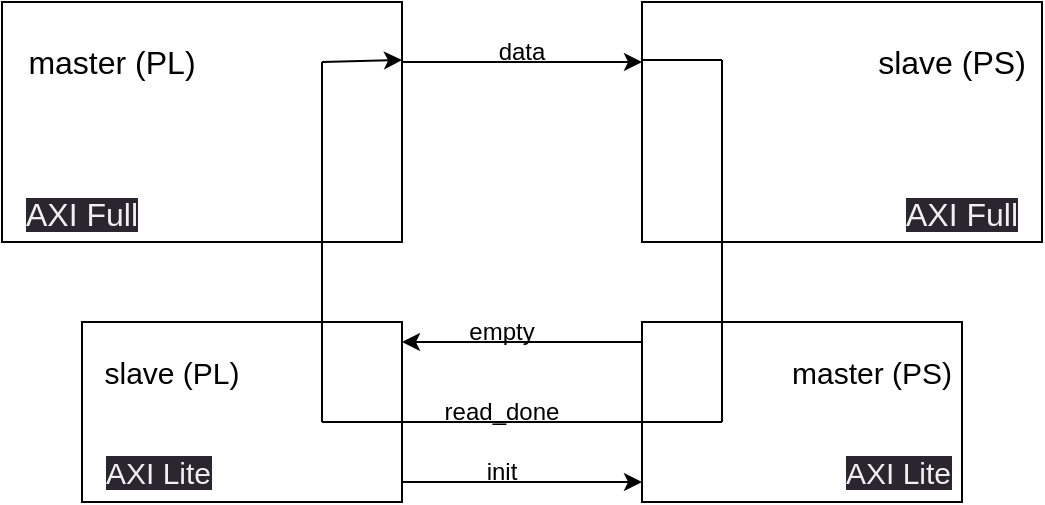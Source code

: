 <mxfile>
    <diagram id="Wrk2wQVx6MGn8k9tqS0q" name="Page-1">
        <mxGraphModel dx="1043" dy="596" grid="1" gridSize="10" guides="1" tooltips="1" connect="1" arrows="1" fold="1" page="1" pageScale="1" pageWidth="850" pageHeight="1100" math="0" shadow="0">
            <root>
                <mxCell id="0"/>
                <mxCell id="1" parent="0"/>
                <mxCell id="11" style="edgeStyle=none;html=1;exitX=1;exitY=0.25;exitDx=0;exitDy=0;entryX=0;entryY=0.25;entryDx=0;entryDy=0;" edge="1" parent="1" source="2" target="4">
                    <mxGeometry relative="1" as="geometry"/>
                </mxCell>
                <mxCell id="2" value="" style="whiteSpace=wrap;html=1;" vertex="1" parent="1">
                    <mxGeometry x="120" y="120" width="200" height="120" as="geometry"/>
                </mxCell>
                <mxCell id="4" value="" style="whiteSpace=wrap;html=1;" vertex="1" parent="1">
                    <mxGeometry x="440" y="120" width="200" height="120" as="geometry"/>
                </mxCell>
                <mxCell id="6" value="&lt;font style=&quot;font-size: 16px;&quot;&gt;master (PL)&lt;br&gt;&lt;/font&gt;" style="text;strokeColor=none;align=center;fillColor=none;html=1;verticalAlign=middle;whiteSpace=wrap;rounded=0;" vertex="1" parent="1">
                    <mxGeometry x="120" y="120" width="110" height="60" as="geometry"/>
                </mxCell>
                <mxCell id="7" value="&lt;font style=&quot;font-size: 16px;&quot;&gt;slave (PS)&lt;br&gt;&lt;/font&gt;" style="text;strokeColor=none;align=center;fillColor=none;html=1;verticalAlign=middle;whiteSpace=wrap;rounded=0;" vertex="1" parent="1">
                    <mxGeometry x="550" y="120" width="90" height="60" as="geometry"/>
                </mxCell>
                <mxCell id="17" value="data" style="text;strokeColor=none;align=center;fillColor=none;html=1;verticalAlign=middle;whiteSpace=wrap;rounded=0;" vertex="1" parent="1">
                    <mxGeometry x="350" y="130" width="60" height="30" as="geometry"/>
                </mxCell>
                <mxCell id="22" style="edgeStyle=none;html=1;exitX=1;exitY=0.25;exitDx=0;exitDy=0;endArrow=none;endFill=0;" edge="1" parent="1">
                    <mxGeometry relative="1" as="geometry">
                        <mxPoint x="440" y="149" as="sourcePoint"/>
                        <mxPoint x="480" y="149" as="targetPoint"/>
                    </mxGeometry>
                </mxCell>
                <mxCell id="28" style="edgeStyle=none;html=1;startArrow=classic;startFill=1;endArrow=none;endFill=0;" edge="1" parent="1">
                    <mxGeometry relative="1" as="geometry">
                        <mxPoint x="320" y="149" as="sourcePoint"/>
                        <mxPoint x="280" y="150" as="targetPoint"/>
                    </mxGeometry>
                </mxCell>
                <mxCell id="30" value="" style="group" vertex="1" connectable="0" parent="1">
                    <mxGeometry x="160" y="270" width="440" height="100" as="geometry"/>
                </mxCell>
                <mxCell id="3" value="" style="whiteSpace=wrap;html=1;" vertex="1" parent="30">
                    <mxGeometry x="280" y="10" width="160" height="90" as="geometry"/>
                </mxCell>
                <mxCell id="5" value="" style="whiteSpace=wrap;html=1;" vertex="1" parent="30">
                    <mxGeometry y="10" width="160" height="90" as="geometry"/>
                </mxCell>
                <mxCell id="8" value="&lt;font style=&quot;font-size: 15px;&quot;&gt;master (PS)&lt;br&gt;&lt;/font&gt;" style="text;strokeColor=none;align=center;fillColor=none;html=1;verticalAlign=middle;whiteSpace=wrap;rounded=0;" vertex="1" parent="30">
                    <mxGeometry x="350" y="10" width="90" height="50" as="geometry"/>
                </mxCell>
                <mxCell id="9" value="&lt;font style=&quot;font-size: 15px;&quot;&gt;slave (PL)&lt;br&gt;&lt;/font&gt;" style="text;strokeColor=none;align=center;fillColor=none;html=1;verticalAlign=middle;whiteSpace=wrap;rounded=0;" vertex="1" parent="30">
                    <mxGeometry y="10" width="90" height="50" as="geometry"/>
                </mxCell>
                <mxCell id="15" style="edgeStyle=none;html=1;exitX=0;exitY=0.25;exitDx=0;exitDy=0;" edge="1" parent="30">
                    <mxGeometry relative="1" as="geometry">
                        <mxPoint x="280" y="20" as="sourcePoint"/>
                        <mxPoint x="160" y="20" as="targetPoint"/>
                    </mxGeometry>
                </mxCell>
                <mxCell id="18" value="init" style="text;strokeColor=none;align=center;fillColor=none;html=1;verticalAlign=middle;whiteSpace=wrap;rounded=0;" vertex="1" parent="30">
                    <mxGeometry x="180" y="70" width="60" height="30" as="geometry"/>
                </mxCell>
                <mxCell id="19" value="empty" style="text;strokeColor=none;align=center;fillColor=none;html=1;verticalAlign=middle;whiteSpace=wrap;rounded=0;" vertex="1" parent="30">
                    <mxGeometry x="180" width="60" height="30" as="geometry"/>
                </mxCell>
                <mxCell id="20" value="read_done" style="text;strokeColor=none;align=center;fillColor=none;html=1;verticalAlign=middle;whiteSpace=wrap;rounded=0;" vertex="1" parent="30">
                    <mxGeometry x="180" y="40" width="60" height="30" as="geometry"/>
                </mxCell>
                <mxCell id="13" style="edgeStyle=none;html=1;endArrow=none;endFill=0;" edge="1" parent="30">
                    <mxGeometry relative="1" as="geometry">
                        <mxPoint x="320" y="60" as="sourcePoint"/>
                        <mxPoint x="120" y="60" as="targetPoint"/>
                    </mxGeometry>
                </mxCell>
                <mxCell id="27" style="edgeStyle=none;html=1;exitX=0;exitY=0.25;exitDx=0;exitDy=0;startArrow=classic;startFill=1;endArrow=none;endFill=0;" edge="1" parent="30">
                    <mxGeometry relative="1" as="geometry">
                        <mxPoint x="280" y="90" as="sourcePoint"/>
                        <mxPoint x="160" y="90" as="targetPoint"/>
                    </mxGeometry>
                </mxCell>
                <mxCell id="34" value="&lt;span style=&quot;color: rgb(240, 240, 240); font-family: Helvetica; font-size: 15px; font-style: normal; font-variant-ligatures: normal; font-variant-caps: normal; font-weight: 400; letter-spacing: normal; orphans: 2; text-align: center; text-indent: 0px; text-transform: none; widows: 2; word-spacing: 0px; -webkit-text-stroke-width: 0px; background-color: rgb(42, 37, 47); text-decoration-thickness: initial; text-decoration-style: initial; text-decoration-color: initial; float: none; display: inline !important;&quot;&gt;AXI Lite&lt;/span&gt;" style="text;whiteSpace=wrap;html=1;fontSize=15;" vertex="1" parent="30">
                    <mxGeometry x="10" y="70" width="70" height="30" as="geometry"/>
                </mxCell>
                <mxCell id="35" value="&lt;span style=&quot;color: rgb(240, 240, 240); font-family: Helvetica; font-size: 15px; font-style: normal; font-variant-ligatures: normal; font-variant-caps: normal; font-weight: 400; letter-spacing: normal; orphans: 2; text-align: center; text-indent: 0px; text-transform: none; widows: 2; word-spacing: 0px; -webkit-text-stroke-width: 0px; background-color: rgb(42, 37, 47); text-decoration-thickness: initial; text-decoration-style: initial; text-decoration-color: initial; float: none; display: inline !important;&quot;&gt;AXI Lite&lt;/span&gt;" style="text;whiteSpace=wrap;html=1;fontSize=15;" vertex="1" parent="30">
                    <mxGeometry x="380" y="70" width="60" height="30" as="geometry"/>
                </mxCell>
                <mxCell id="14" style="edgeStyle=none;html=1;endArrow=none;endFill=0;" edge="1" parent="1">
                    <mxGeometry relative="1" as="geometry">
                        <mxPoint x="280" y="330" as="sourcePoint"/>
                        <mxPoint x="280" y="150" as="targetPoint"/>
                    </mxGeometry>
                </mxCell>
                <mxCell id="23" style="edgeStyle=none;html=1;exitX=1;exitY=0.25;exitDx=0;exitDy=0;endArrow=none;endFill=0;" edge="1" parent="1">
                    <mxGeometry relative="1" as="geometry">
                        <mxPoint x="480" y="149" as="sourcePoint"/>
                        <mxPoint x="480" y="330" as="targetPoint"/>
                    </mxGeometry>
                </mxCell>
                <mxCell id="32" value="&lt;span style=&quot;color: rgb(240, 240, 240); font-family: Helvetica; font-size: 16px; font-style: normal; font-variant-ligatures: normal; font-variant-caps: normal; font-weight: 400; letter-spacing: normal; orphans: 2; text-align: center; text-indent: 0px; text-transform: none; widows: 2; word-spacing: 0px; -webkit-text-stroke-width: 0px; background-color: rgb(42, 37, 47); text-decoration-thickness: initial; text-decoration-style: initial; text-decoration-color: initial; float: none; display: inline !important;&quot;&gt;AXI Full&lt;/span&gt;" style="text;whiteSpace=wrap;html=1;fontSize=15;" vertex="1" parent="1">
                    <mxGeometry x="130" y="210" width="70" height="30" as="geometry"/>
                </mxCell>
                <mxCell id="33" value="&lt;span style=&quot;color: rgb(240, 240, 240); font-family: Helvetica; font-size: 16px; font-style: normal; font-variant-ligatures: normal; font-variant-caps: normal; font-weight: 400; letter-spacing: normal; orphans: 2; text-align: center; text-indent: 0px; text-transform: none; widows: 2; word-spacing: 0px; -webkit-text-stroke-width: 0px; background-color: rgb(42, 37, 47); text-decoration-thickness: initial; text-decoration-style: initial; text-decoration-color: initial; float: none; display: inline !important;&quot;&gt;AXI Full&lt;/span&gt;" style="text;whiteSpace=wrap;html=1;fontSize=15;" vertex="1" parent="1">
                    <mxGeometry x="570" y="210" width="70" height="30" as="geometry"/>
                </mxCell>
            </root>
        </mxGraphModel>
    </diagram>
</mxfile>